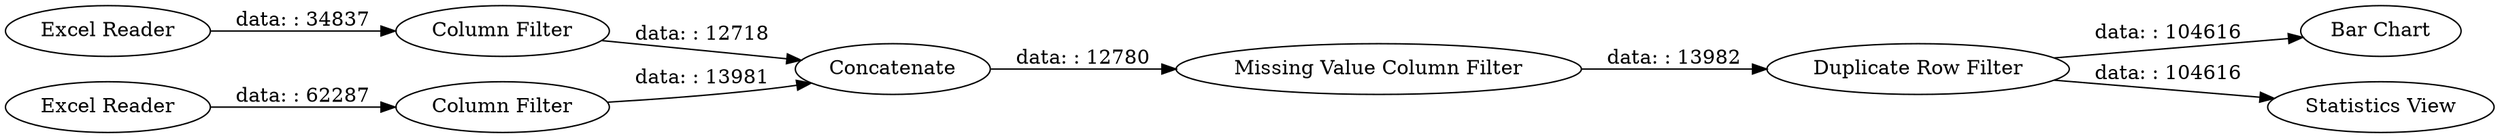 digraph {
	"-1035183950838300359_29" [label="Bar Chart"]
	"-1035183950838300359_28" [label="Statistics View"]
	"-1035183950838300359_27" [label="Duplicate Row Filter"]
	"-1035183950838300359_12" [label="Column Filter"]
	"-1035183950838300359_26" [label="Excel Reader"]
	"-1035183950838300359_24" [label="Missing Value Column Filter"]
	"-1035183950838300359_25" [label="Excel Reader"]
	"-1035183950838300359_22" [label="Column Filter"]
	"-1035183950838300359_21" [label=Concatenate]
	"-1035183950838300359_27" -> "-1035183950838300359_29" [label="data: : 104616"]
	"-1035183950838300359_22" -> "-1035183950838300359_21" [label="data: : 13981"]
	"-1035183950838300359_25" -> "-1035183950838300359_12" [label="data: : 34837"]
	"-1035183950838300359_24" -> "-1035183950838300359_27" [label="data: : 13982"]
	"-1035183950838300359_27" -> "-1035183950838300359_28" [label="data: : 104616"]
	"-1035183950838300359_26" -> "-1035183950838300359_22" [label="data: : 62287"]
	"-1035183950838300359_12" -> "-1035183950838300359_21" [label="data: : 12718"]
	"-1035183950838300359_21" -> "-1035183950838300359_24" [label="data: : 12780"]
	rankdir=LR
}
